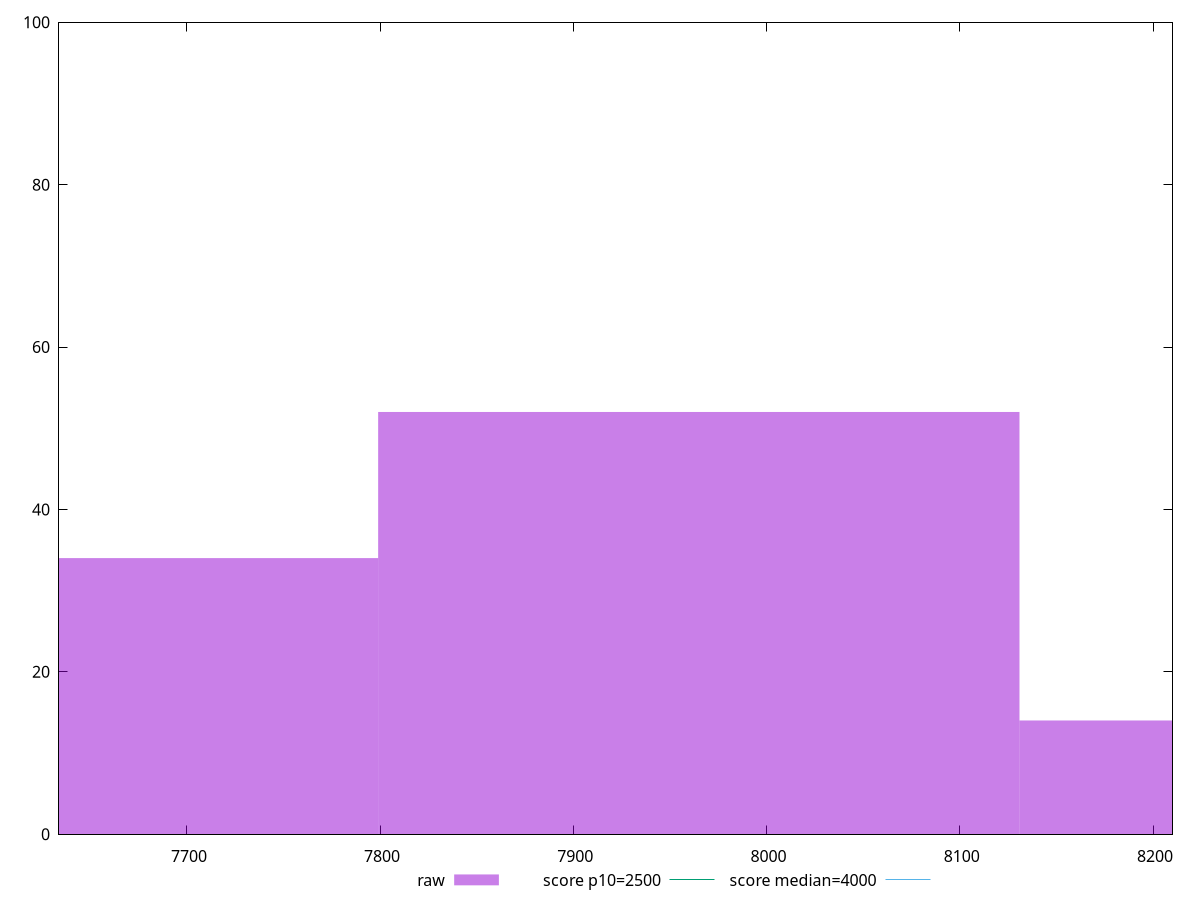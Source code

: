 reset

$raw <<EOF
7633.045012190922 34
7964.9165344600915 52
8296.788056729263 14
EOF

set key outside below
set boxwidth 331.8715222691705
set xrange [7633.8285:8210.0304]
set yrange [0:100]
set trange [0:100]
set style fill transparent solid 0.5 noborder

set parametric
set terminal svg size 640, 490 enhanced background rgb 'white'
set output "report_00018_2021-02-10T15-25-16.877Z/largest-contentful-paint/samples/pages+cached+noadtech/raw/histogram.svg"

plot $raw title "raw" with boxes, \
     2500,t title "score p10=2500", \
     4000,t title "score median=4000"

reset
